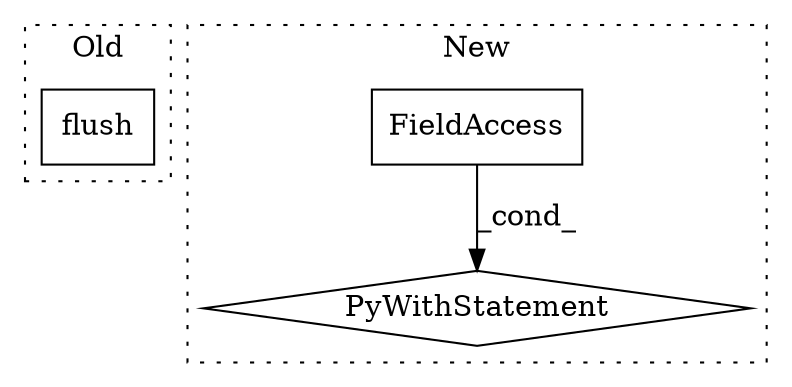 digraph G {
subgraph cluster0 {
1 [label="flush" a="32" s="7435" l="7" shape="box"];
label = "Old";
style="dotted";
}
subgraph cluster1 {
2 [label="PyWithStatement" a="104" s="7616,7641" l="10,2" shape="diamond"];
3 [label="FieldAccess" a="22" s="7626" l="15" shape="box"];
label = "New";
style="dotted";
}
3 -> 2 [label="_cond_"];
}